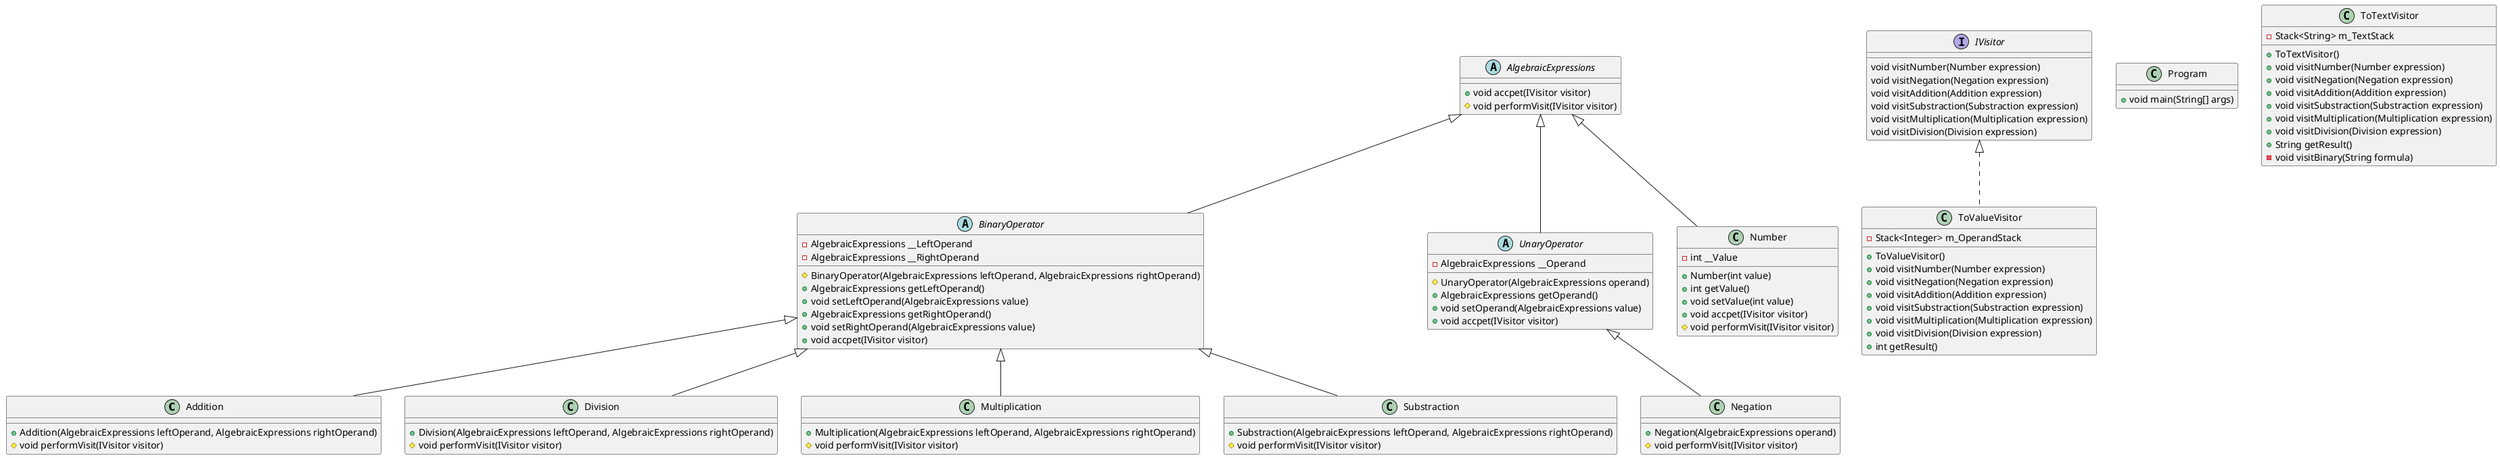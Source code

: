 @startuml
class Addition {
	+Addition(AlgebraicExpressions leftOperand, AlgebraicExpressions rightOperand)
	#void performVisit(IVisitor visitor)
}
BinaryOperator <|-- Addition
abstract class AlgebraicExpressions {
	+void accpet(IVisitor visitor)
	#void performVisit(IVisitor visitor)
}
abstract class BinaryOperator {
	-AlgebraicExpressions __LeftOperand
	-AlgebraicExpressions __RightOperand
	#BinaryOperator(AlgebraicExpressions leftOperand, AlgebraicExpressions rightOperand)
	+AlgebraicExpressions getLeftOperand()
	+void setLeftOperand(AlgebraicExpressions value)
	+AlgebraicExpressions getRightOperand()
	+void setRightOperand(AlgebraicExpressions value)
	+void accpet(IVisitor visitor)
}
AlgebraicExpressions <|-- BinaryOperator
class Division {
	+Division(AlgebraicExpressions leftOperand, AlgebraicExpressions rightOperand)
	#void performVisit(IVisitor visitor)
}
BinaryOperator <|-- Division
interface IVisitor {
	void visitNumber(Number expression)
	void visitNegation(Negation expression)
	void visitAddition(Addition expression)
	void visitSubstraction(Substraction expression)
	void visitMultiplication(Multiplication expression)
	void visitDivision(Division expression)
}
class Multiplication {
	+Multiplication(AlgebraicExpressions leftOperand, AlgebraicExpressions rightOperand)
	#void performVisit(IVisitor visitor)
}
BinaryOperator <|-- Multiplication
class Negation {
	+Negation(AlgebraicExpressions operand)
	#void performVisit(IVisitor visitor)
}
UnaryOperator <|-- Negation
class Number {
	-int __Value
	+Number(int value)
	+int getValue()
	+void setValue(int value)
	+void accpet(IVisitor visitor)
	#void performVisit(IVisitor visitor)
}
AlgebraicExpressions <|-- Number
class Program {
	+void main(String[] args)
}
class Substraction {
	+Substraction(AlgebraicExpressions leftOperand, AlgebraicExpressions rightOperand)
	#void performVisit(IVisitor visitor)
}
BinaryOperator <|-- Substraction
class ToValueVisitor {
	-Stack<Integer> m_OperandStack
	+ToValueVisitor()
	+void visitNumber(Number expression)
	+void visitNegation(Negation expression)
	+void visitAddition(Addition expression)
	+void visitSubstraction(Substraction expression)
	+void visitMultiplication(Multiplication expression)
	+void visitDivision(Division expression)
	+int getResult()
}
IVisitor <|.. ToValueVisitor
class ToTextVisitor {
	-Stack<String> m_TextStack
	+ToTextVisitor()
	+void visitNumber(Number expression)
	+void visitNegation(Negation expression)
	+void visitAddition(Addition expression)
	+void visitSubstraction(Substraction expression)
	+void visitMultiplication(Multiplication expression)
	+void visitDivision(Division expression)
	+String getResult()
	-void visitBinary(String formula)
}
abstract class UnaryOperator {
	-AlgebraicExpressions __Operand
	#UnaryOperator(AlgebraicExpressions operand)
	+AlgebraicExpressions getOperand()
	+void setOperand(AlgebraicExpressions value)
	+void accpet(IVisitor visitor)
}
AlgebraicExpressions <|-- UnaryOperator
@enduml